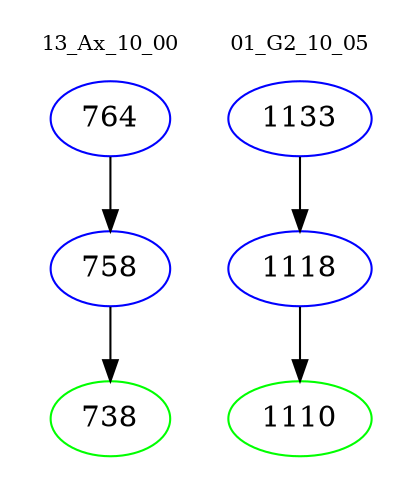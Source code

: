 digraph{
subgraph cluster_0 {
color = white
label = "13_Ax_10_00";
fontsize=10;
T0_764 [label="764", color="blue"]
T0_764 -> T0_758 [color="black"]
T0_758 [label="758", color="blue"]
T0_758 -> T0_738 [color="black"]
T0_738 [label="738", color="green"]
}
subgraph cluster_1 {
color = white
label = "01_G2_10_05";
fontsize=10;
T1_1133 [label="1133", color="blue"]
T1_1133 -> T1_1118 [color="black"]
T1_1118 [label="1118", color="blue"]
T1_1118 -> T1_1110 [color="black"]
T1_1110 [label="1110", color="green"]
}
}
